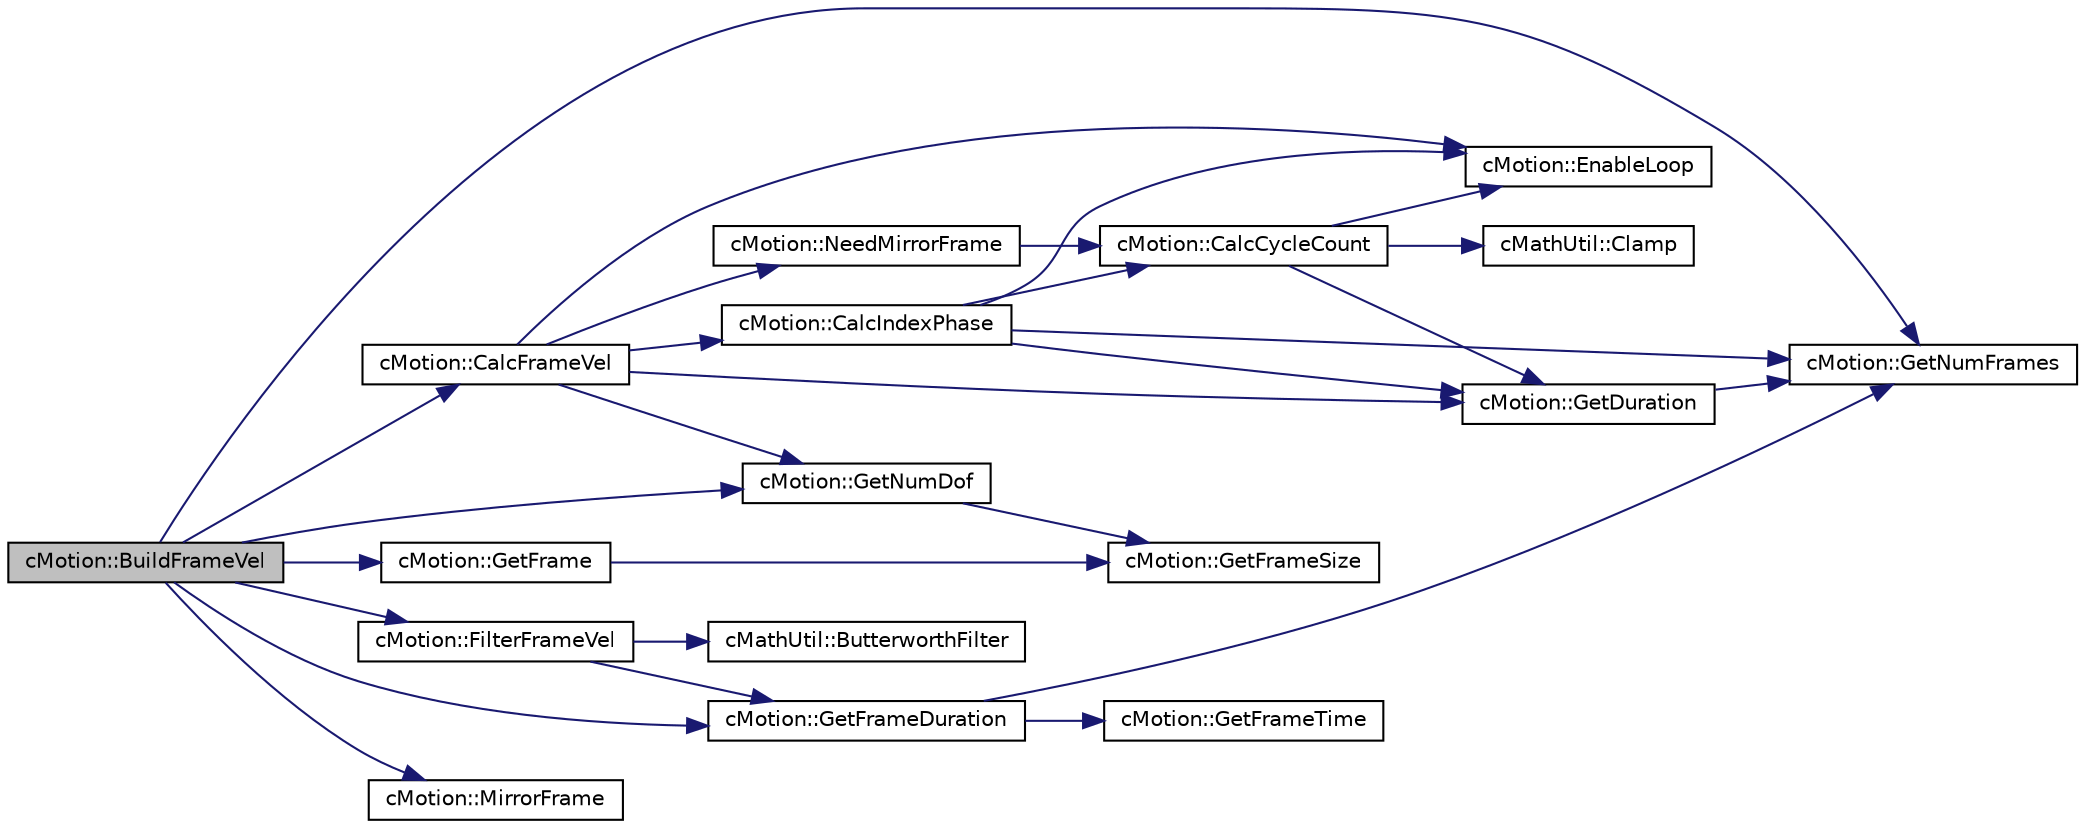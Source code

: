 digraph "cMotion::BuildFrameVel"
{
 // LATEX_PDF_SIZE
  edge [fontname="Helvetica",fontsize="10",labelfontname="Helvetica",labelfontsize="10"];
  node [fontname="Helvetica",fontsize="10",shape=record];
  rankdir="LR";
  Node1 [label="cMotion::BuildFrameVel",height=0.2,width=0.4,color="black", fillcolor="grey75", style="filled", fontcolor="black",tooltip=" "];
  Node1 -> Node2 [color="midnightblue",fontsize="10",style="solid",fontname="Helvetica"];
  Node2 [label="cMotion::CalcFrameVel",height=0.2,width=0.4,color="black", fillcolor="white", style="filled",URL="$classc_motion.html#a5cb7a1bd1067611248adf53b8ec3660a",tooltip=" "];
  Node2 -> Node3 [color="midnightblue",fontsize="10",style="solid",fontname="Helvetica"];
  Node3 [label="cMotion::CalcIndexPhase",height=0.2,width=0.4,color="black", fillcolor="white", style="filled",URL="$classc_motion.html#a7e223e1c81926e39829db34262342518",tooltip=" "];
  Node3 -> Node4 [color="midnightblue",fontsize="10",style="solid",fontname="Helvetica"];
  Node4 [label="cMotion::CalcCycleCount",height=0.2,width=0.4,color="black", fillcolor="white", style="filled",URL="$classc_motion.html#a3795af3d768cc3d286a39ee62d4d7282",tooltip=" "];
  Node4 -> Node5 [color="midnightblue",fontsize="10",style="solid",fontname="Helvetica"];
  Node5 [label="cMathUtil::Clamp",height=0.2,width=0.4,color="black", fillcolor="white", style="filled",URL="$classc_math_util.html#ac7702e2a05013616d11f03619d9b4f1e",tooltip=" "];
  Node4 -> Node6 [color="midnightblue",fontsize="10",style="solid",fontname="Helvetica"];
  Node6 [label="cMotion::EnableLoop",height=0.2,width=0.4,color="black", fillcolor="white", style="filled",URL="$classc_motion.html#a427c2d0b70030053d9561f45738e2d8b",tooltip=" "];
  Node4 -> Node7 [color="midnightblue",fontsize="10",style="solid",fontname="Helvetica"];
  Node7 [label="cMotion::GetDuration",height=0.2,width=0.4,color="black", fillcolor="white", style="filled",URL="$classc_motion.html#a0641ee0c15a582e31828d855a2f3f82e",tooltip=" "];
  Node7 -> Node8 [color="midnightblue",fontsize="10",style="solid",fontname="Helvetica"];
  Node8 [label="cMotion::GetNumFrames",height=0.2,width=0.4,color="black", fillcolor="white", style="filled",URL="$classc_motion.html#a345ad7c6fab23c99b0d121763b0a8c10",tooltip=" "];
  Node3 -> Node6 [color="midnightblue",fontsize="10",style="solid",fontname="Helvetica"];
  Node3 -> Node7 [color="midnightblue",fontsize="10",style="solid",fontname="Helvetica"];
  Node3 -> Node8 [color="midnightblue",fontsize="10",style="solid",fontname="Helvetica"];
  Node2 -> Node6 [color="midnightblue",fontsize="10",style="solid",fontname="Helvetica"];
  Node2 -> Node7 [color="midnightblue",fontsize="10",style="solid",fontname="Helvetica"];
  Node2 -> Node9 [color="midnightblue",fontsize="10",style="solid",fontname="Helvetica"];
  Node9 [label="cMotion::GetNumDof",height=0.2,width=0.4,color="black", fillcolor="white", style="filled",URL="$classc_motion.html#ac6e3ccc0f0af480f6d1b78a95a375f03",tooltip=" "];
  Node9 -> Node10 [color="midnightblue",fontsize="10",style="solid",fontname="Helvetica"];
  Node10 [label="cMotion::GetFrameSize",height=0.2,width=0.4,color="black", fillcolor="white", style="filled",URL="$classc_motion.html#ae70cd8ffa5ec5ef8f08f70d2ed7147e8",tooltip=" "];
  Node2 -> Node11 [color="midnightblue",fontsize="10",style="solid",fontname="Helvetica"];
  Node11 [label="cMotion::NeedMirrorFrame",height=0.2,width=0.4,color="black", fillcolor="white", style="filled",URL="$classc_motion.html#a17d2bbf0eb813779ab189590c3ef1959",tooltip=" "];
  Node11 -> Node4 [color="midnightblue",fontsize="10",style="solid",fontname="Helvetica"];
  Node1 -> Node12 [color="midnightblue",fontsize="10",style="solid",fontname="Helvetica"];
  Node12 [label="cMotion::FilterFrameVel",height=0.2,width=0.4,color="black", fillcolor="white", style="filled",URL="$classc_motion.html#a79ddd83dbe75b607f571f99d32413228",tooltip=" "];
  Node12 -> Node13 [color="midnightblue",fontsize="10",style="solid",fontname="Helvetica"];
  Node13 [label="cMathUtil::ButterworthFilter",height=0.2,width=0.4,color="black", fillcolor="white", style="filled",URL="$classc_math_util.html#ad83c36e1f62bfe20c7702ddf4560ed89",tooltip=" "];
  Node12 -> Node14 [color="midnightblue",fontsize="10",style="solid",fontname="Helvetica"];
  Node14 [label="cMotion::GetFrameDuration",height=0.2,width=0.4,color="black", fillcolor="white", style="filled",URL="$classc_motion.html#afd0f34b809945ddd084814778407eed5",tooltip=" "];
  Node14 -> Node15 [color="midnightblue",fontsize="10",style="solid",fontname="Helvetica"];
  Node15 [label="cMotion::GetFrameTime",height=0.2,width=0.4,color="black", fillcolor="white", style="filled",URL="$classc_motion.html#a912c78be10b2547766317031e418bcfe",tooltip=" "];
  Node14 -> Node8 [color="midnightblue",fontsize="10",style="solid",fontname="Helvetica"];
  Node1 -> Node16 [color="midnightblue",fontsize="10",style="solid",fontname="Helvetica"];
  Node16 [label="cMotion::GetFrame",height=0.2,width=0.4,color="black", fillcolor="white", style="filled",URL="$classc_motion.html#a9e15724e2358c019487360c2989a335e",tooltip=" "];
  Node16 -> Node10 [color="midnightblue",fontsize="10",style="solid",fontname="Helvetica"];
  Node1 -> Node14 [color="midnightblue",fontsize="10",style="solid",fontname="Helvetica"];
  Node1 -> Node9 [color="midnightblue",fontsize="10",style="solid",fontname="Helvetica"];
  Node1 -> Node8 [color="midnightblue",fontsize="10",style="solid",fontname="Helvetica"];
  Node1 -> Node17 [color="midnightblue",fontsize="10",style="solid",fontname="Helvetica"];
  Node17 [label="cMotion::MirrorFrame",height=0.2,width=0.4,color="black", fillcolor="white", style="filled",URL="$classc_motion.html#abe1ae1f0a95179b73fb754b945270799",tooltip=" "];
}
